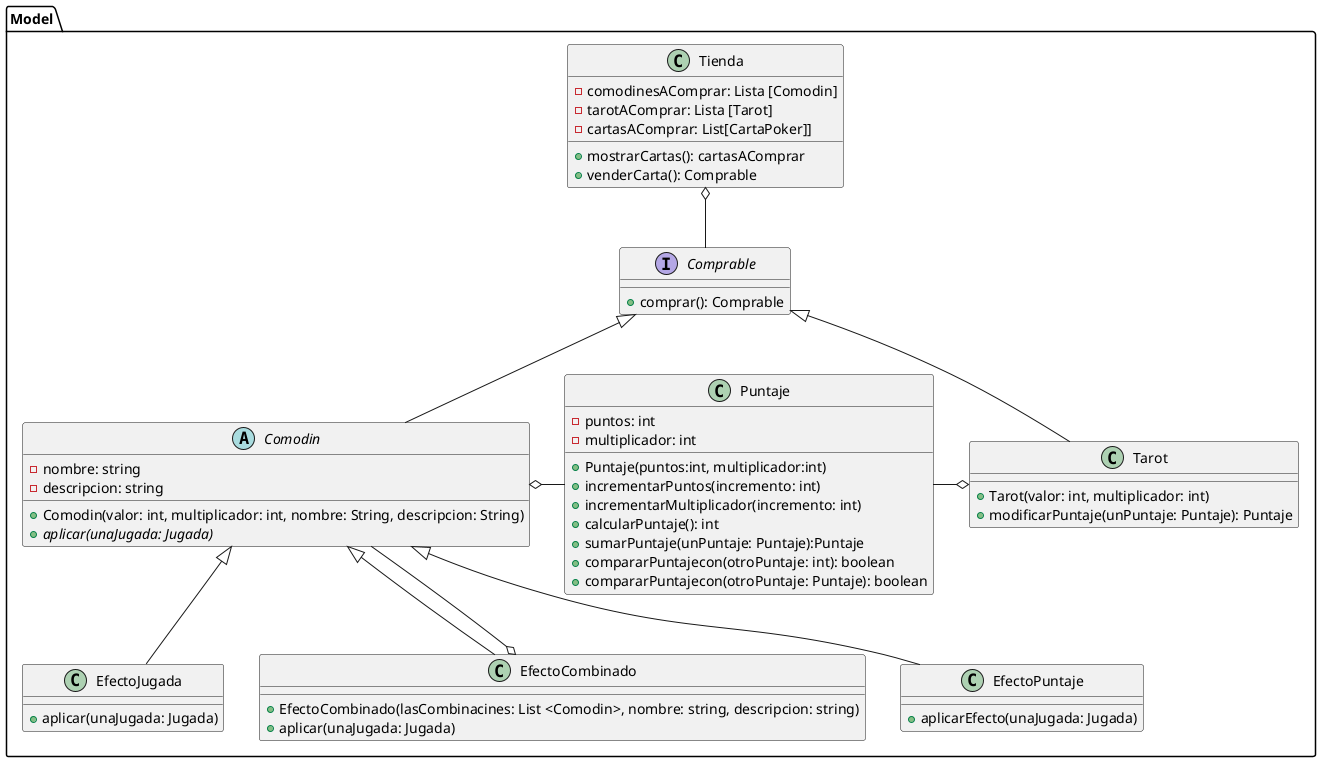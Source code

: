 @startuml

package Model {

class Tienda {
    - comodinesAComprar: Lista [Comodin]
    - tarotAComprar: Lista [Tarot]
    - cartasAComprar: List[CartaPoker]]
    + mostrarCartas(): cartasAComprar
    + venderCarta(): Comprable
}

interface Comprable {
    + comprar(): Comprable
}

abstract class Comodin {
    - nombre: string
    - descripcion: string

    + Comodin(valor: int, multiplicador: int, nombre: String, descripcion: String)
    + {abstract}aplicar(unaJugada: Jugada)
}

class EfectoJugada {
    + aplicar(unaJugada: Jugada)
}

class EfectoCombinado{
    + EfectoCombinado(lasCombinacines: List <Comodin>, nombre: string, descripcion: string)
    + aplicar(unaJugada: Jugada)
}
class EfectoPuntaje{
    + aplicarEfecto(unaJugada: Jugada)
}

class Tarot {

    + Tarot(valor: int, multiplicador: int)
    + modificarPuntaje(unPuntaje: Puntaje): Puntaje
}

class Puntaje {
    - puntos: int
    - multiplicador: int

    + Puntaje(puntos:int, multiplicador:int)
    + incrementarPuntos(incremento: int)
    + incrementarMultiplicador(incremento: int)
    + calcularPuntaje(): int
    + sumarPuntaje(unPuntaje: Puntaje):Puntaje
    + compararPuntajecon(otroPuntaje: int): boolean
    + compararPuntajecon(otroPuntaje: Puntaje): boolean
}


Tienda o-- Comprable
Comodin -up-|> Comprable
Tarot -up-|> Comprable
EfectoPuntaje -up-|> Comodin
EfectoJugada -up-|> Comodin
EfectoCombinado -up-|> Comodin
EfectoCombinado o-- Comodin
Comodin o-right-- Puntaje
Tarot o-left-- Puntaje
}
@enduml